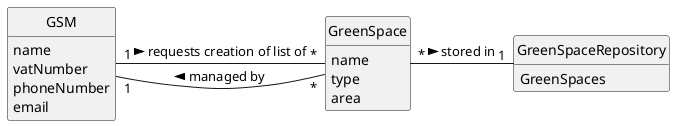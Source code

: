 @startuml
skinparam monochrome true
skinparam packageStyle rectangle
skinparam shadowing false

'left to right direction

skinparam classAttributeIconSize 0

hide circle
hide methods

'title Domain Model

'class Platform {
'  -description
'}

class GSM {
    name
    vatNumber
    phoneNumber
    email
}

class GreenSpaceRepository {
    GreenSpaces
}

class GreenSpace {
        name
        type
        area
}
GSM "1" -- "*" GreenSpace : requests creation of list of >
GreenSpace "*" - "1" GreenSpaceRepository: stored in >
GreenSpace "*" - "1" GSM: managed by >
@enduml
